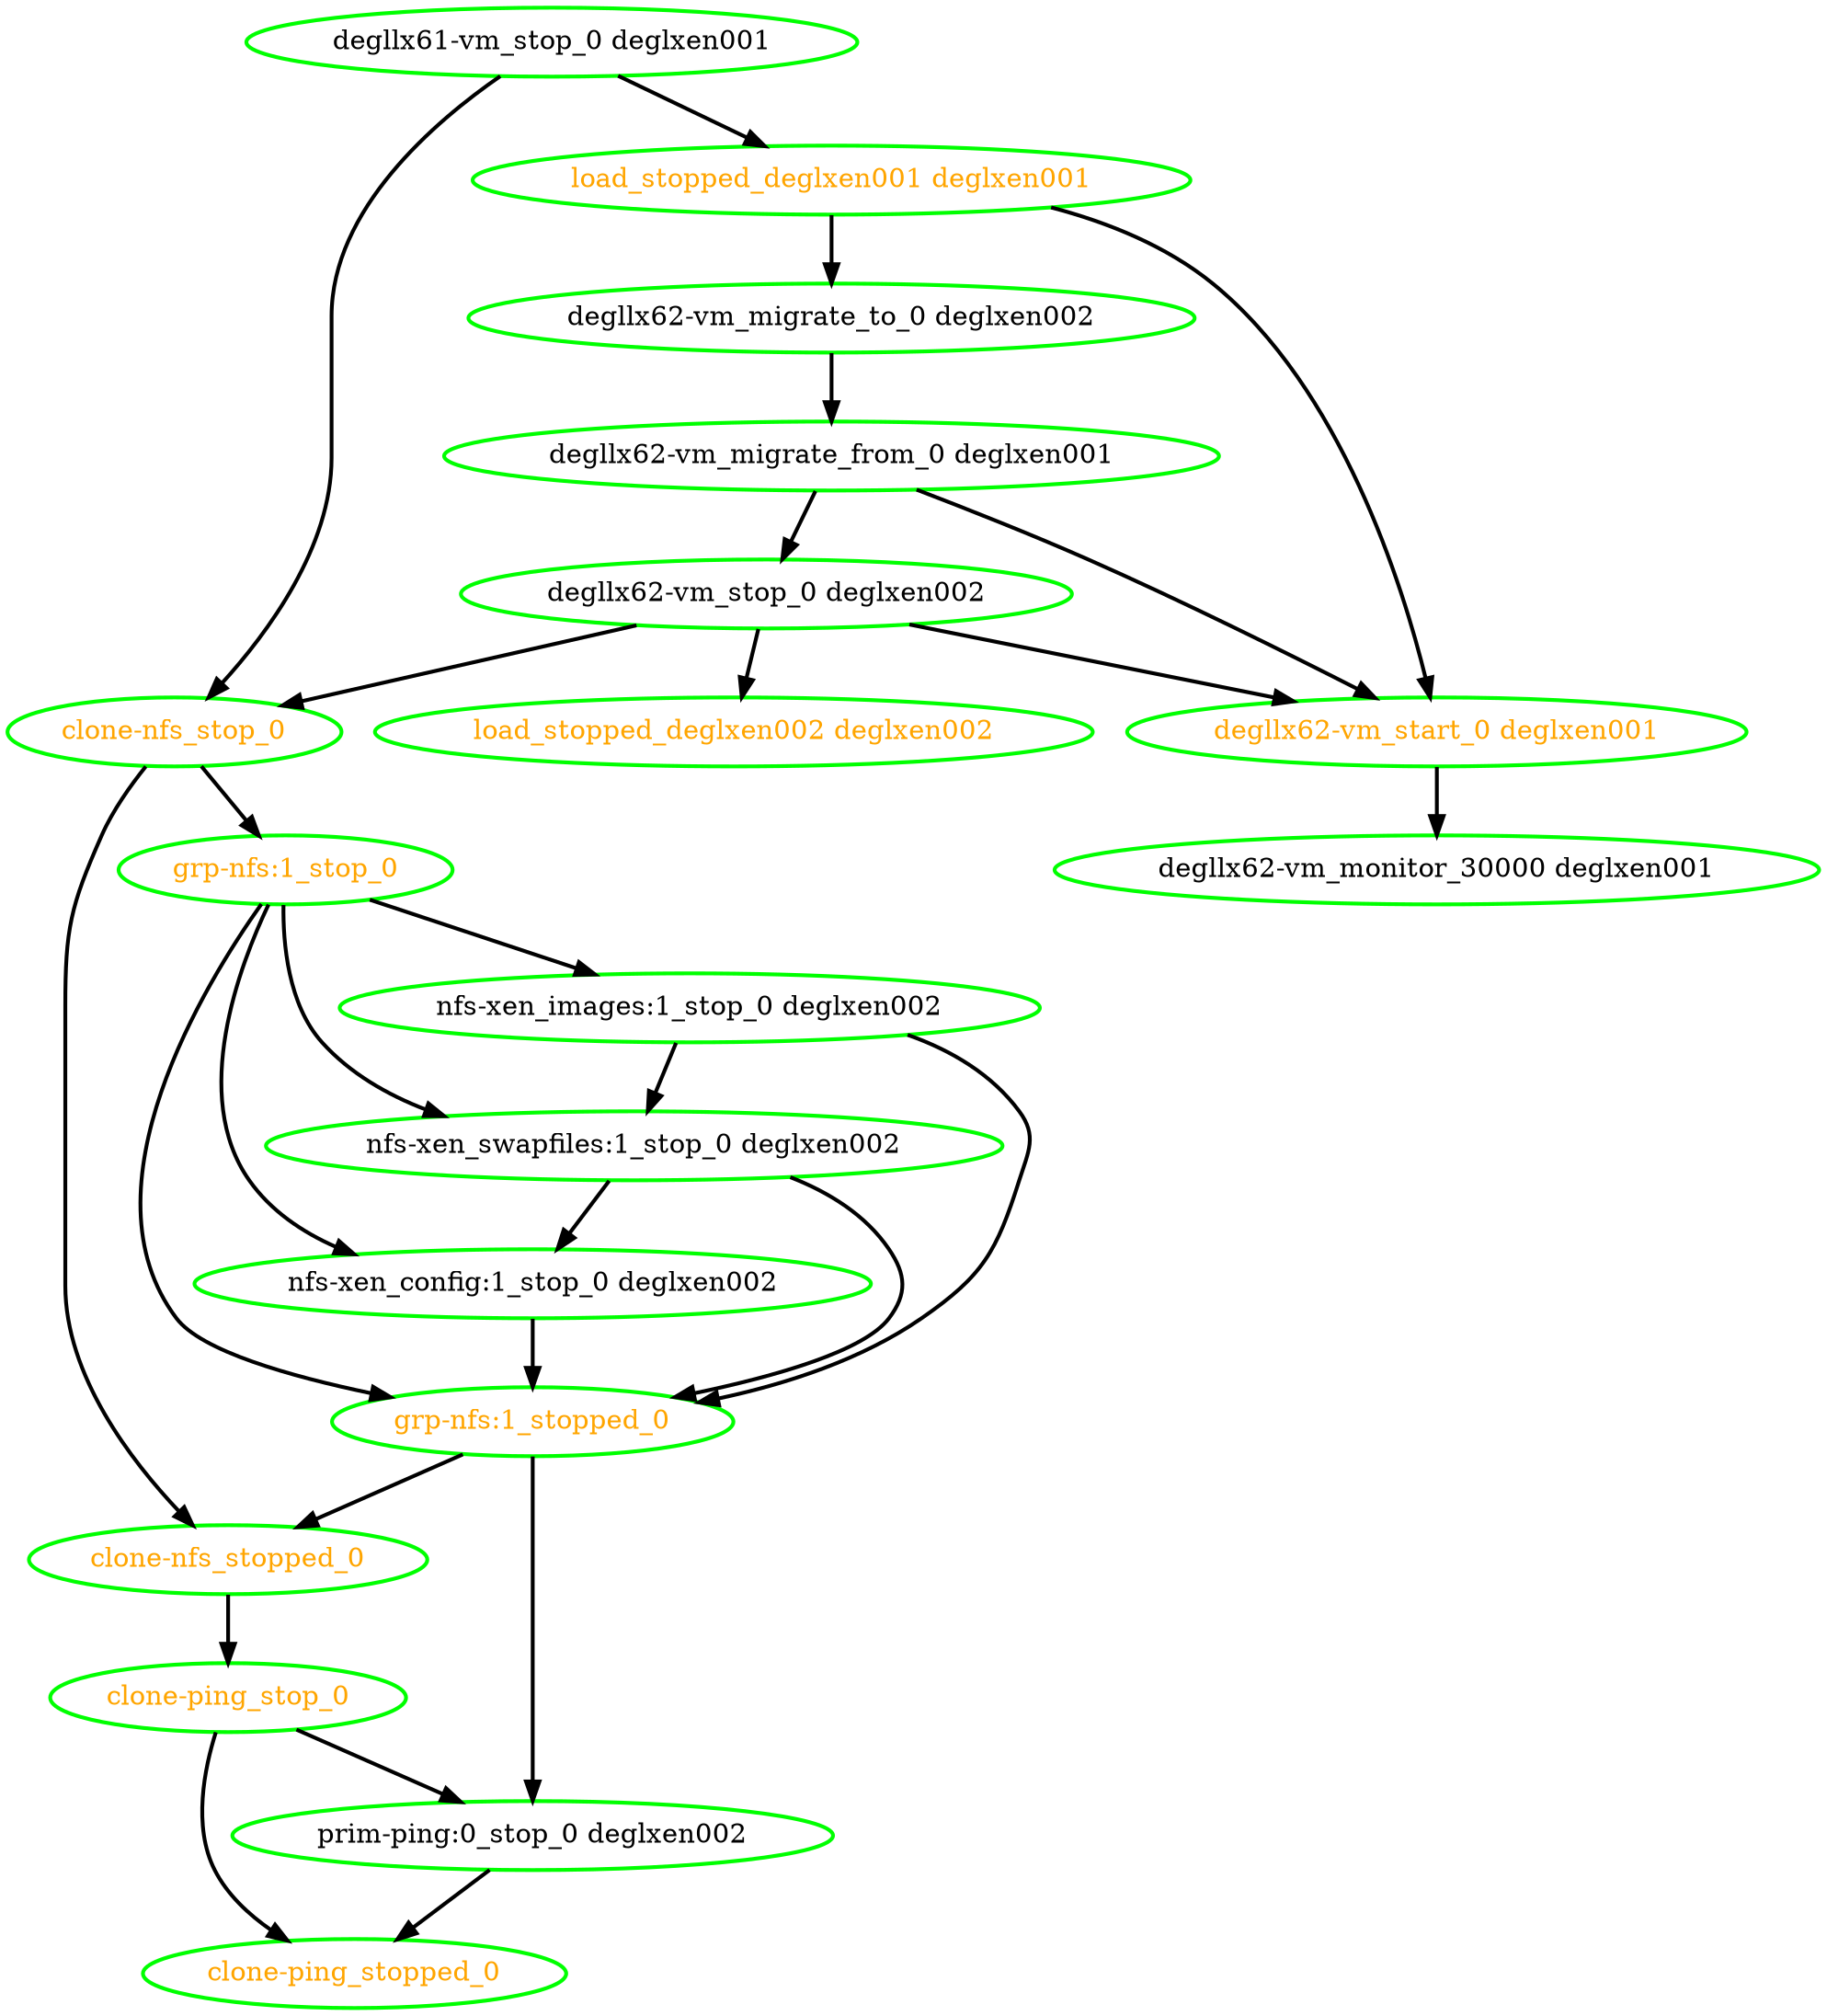  digraph "g" {
"clone-nfs_stop_0" -> "clone-nfs_stopped_0" [ style = bold]
"clone-nfs_stop_0" -> "grp-nfs:1_stop_0" [ style = bold]
"clone-nfs_stop_0" [ style=bold color="green" fontcolor="orange"]
"clone-nfs_stopped_0" -> "clone-ping_stop_0" [ style = bold]
"clone-nfs_stopped_0" [ style=bold color="green" fontcolor="orange"]
"clone-ping_stop_0" -> "clone-ping_stopped_0" [ style = bold]
"clone-ping_stop_0" -> "prim-ping:0_stop_0 deglxen002" [ style = bold]
"clone-ping_stop_0" [ style=bold color="green" fontcolor="orange"]
"clone-ping_stopped_0" [ style=bold color="green" fontcolor="orange"]
"degllx61-vm_stop_0 deglxen001" -> "clone-nfs_stop_0" [ style = bold]
"degllx61-vm_stop_0 deglxen001" -> "load_stopped_deglxen001 deglxen001" [ style = bold]
"degllx61-vm_stop_0 deglxen001" [ style=bold color="green" fontcolor="black"]
"degllx62-vm_migrate_from_0 deglxen001" -> "degllx62-vm_start_0 deglxen001" [ style = bold]
"degllx62-vm_migrate_from_0 deglxen001" -> "degllx62-vm_stop_0 deglxen002" [ style = bold]
"degllx62-vm_migrate_from_0 deglxen001" [ style=bold color="green" fontcolor="black"]
"degllx62-vm_migrate_to_0 deglxen002" -> "degllx62-vm_migrate_from_0 deglxen001" [ style = bold]
"degllx62-vm_migrate_to_0 deglxen002" [ style=bold color="green" fontcolor="black"]
"degllx62-vm_monitor_30000 deglxen001" [ style=bold color="green" fontcolor="black"]
"degllx62-vm_start_0 deglxen001" -> "degllx62-vm_monitor_30000 deglxen001" [ style = bold]
"degllx62-vm_start_0 deglxen001" [ style=bold color="green" fontcolor="orange"]
"degllx62-vm_stop_0 deglxen002" -> "clone-nfs_stop_0" [ style = bold]
"degllx62-vm_stop_0 deglxen002" -> "degllx62-vm_start_0 deglxen001" [ style = bold]
"degllx62-vm_stop_0 deglxen002" -> "load_stopped_deglxen002 deglxen002" [ style = bold]
"degllx62-vm_stop_0 deglxen002" [ style=bold color="green" fontcolor="black"]
"grp-nfs:1_stop_0" -> "grp-nfs:1_stopped_0" [ style = bold]
"grp-nfs:1_stop_0" -> "nfs-xen_config:1_stop_0 deglxen002" [ style = bold]
"grp-nfs:1_stop_0" -> "nfs-xen_images:1_stop_0 deglxen002" [ style = bold]
"grp-nfs:1_stop_0" -> "nfs-xen_swapfiles:1_stop_0 deglxen002" [ style = bold]
"grp-nfs:1_stop_0" [ style=bold color="green" fontcolor="orange"]
"grp-nfs:1_stopped_0" -> "clone-nfs_stopped_0" [ style = bold]
"grp-nfs:1_stopped_0" -> "prim-ping:0_stop_0 deglxen002" [ style = bold]
"grp-nfs:1_stopped_0" [ style=bold color="green" fontcolor="orange"]
"load_stopped_deglxen001 deglxen001" -> "degllx62-vm_migrate_to_0 deglxen002" [ style = bold]
"load_stopped_deglxen001 deglxen001" -> "degllx62-vm_start_0 deglxen001" [ style = bold]
"load_stopped_deglxen001 deglxen001" [ style=bold color="green" fontcolor="orange"]
"load_stopped_deglxen002 deglxen002" [ style=bold color="green" fontcolor="orange"]
"nfs-xen_config:1_stop_0 deglxen002" -> "grp-nfs:1_stopped_0" [ style = bold]
"nfs-xen_config:1_stop_0 deglxen002" [ style=bold color="green" fontcolor="black"]
"nfs-xen_images:1_stop_0 deglxen002" -> "grp-nfs:1_stopped_0" [ style = bold]
"nfs-xen_images:1_stop_0 deglxen002" -> "nfs-xen_swapfiles:1_stop_0 deglxen002" [ style = bold]
"nfs-xen_images:1_stop_0 deglxen002" [ style=bold color="green" fontcolor="black"]
"nfs-xen_swapfiles:1_stop_0 deglxen002" -> "grp-nfs:1_stopped_0" [ style = bold]
"nfs-xen_swapfiles:1_stop_0 deglxen002" -> "nfs-xen_config:1_stop_0 deglxen002" [ style = bold]
"nfs-xen_swapfiles:1_stop_0 deglxen002" [ style=bold color="green" fontcolor="black"]
"prim-ping:0_stop_0 deglxen002" -> "clone-ping_stopped_0" [ style = bold]
"prim-ping:0_stop_0 deglxen002" [ style=bold color="green" fontcolor="black"]
}
